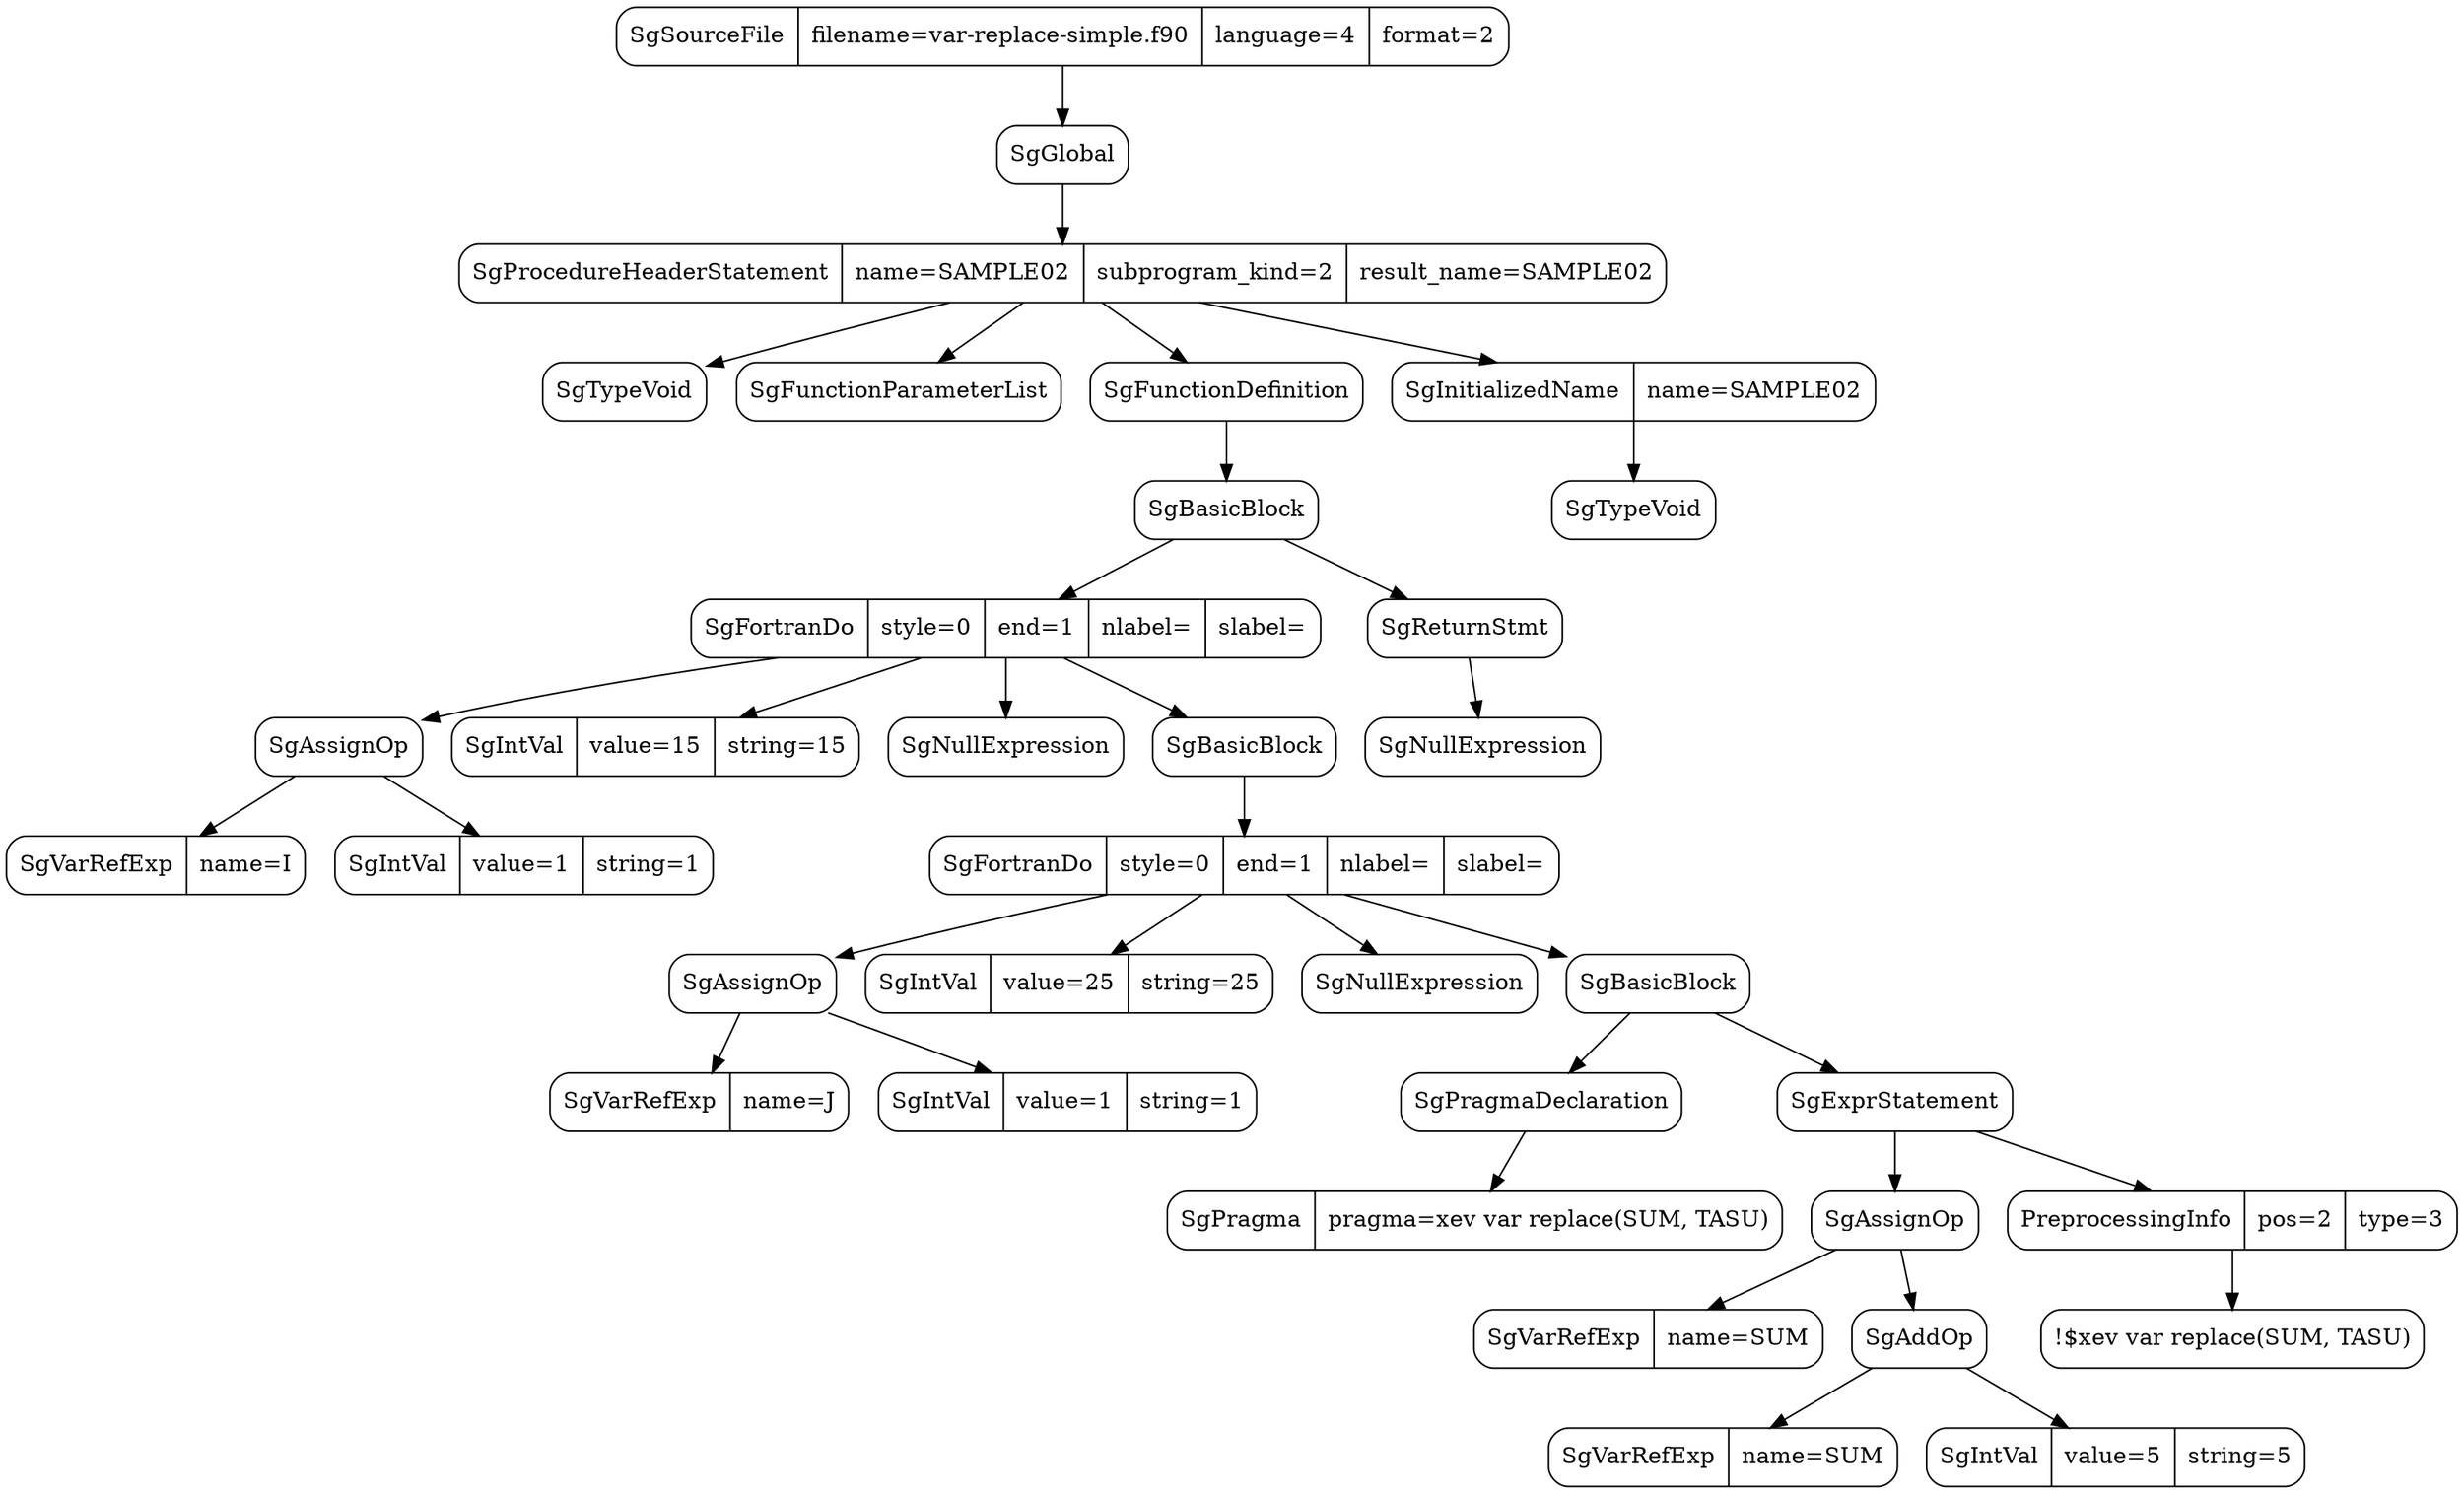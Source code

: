 digraph sample{
   idm1634013936 [label = "SgSourceFile|filename=var-replace-simple.f90|language=4|format=2", shape=record, style=rounded]; 
      idm1634013552 [label = "SgGlobal", shape=record, style=rounded]; idm1634013936 -> idm1634013552; 
      idm1634014064 [label = "SgProcedureHeaderStatement|name=SAMPLE02|subprogram_kind=2|result_name=SAMPLE02", shape=record, style=rounded]; idm1634013552 -> idm1634014064; 
      idm1634015984 [label = "SgTypeVoid", shape=record, style=rounded]; idm1634014064 -> idm1634015984; 
      idm1634016752 [label = "SgFunctionParameterList", shape=record, style=rounded]; idm1634014064 -> idm1634016752; 
      idm1634017520 [label = "SgFunctionDefinition", shape=record, style=rounded]; idm1634014064 -> idm1634017520; 
      idm1634018544 [label = "SgBasicBlock", shape=record, style=rounded]; idm1634017520 -> idm1634018544; 
      idm1634013296 [label = "SgFortranDo|style=0|end=1|nlabel=|slabel=", shape=record, style=rounded]; idm1634018544 -> idm1634013296; 
      idm1634012528 [label = "SgAssignOp", shape=record, style=rounded]; idm1634013296 -> idm1634012528; 
      idm1634012272 [label = "SgVarRefExp|name=I", shape=record, style=rounded]; idm1634012528 -> idm1634012272; 
      idm1634011888 [label = "SgIntVal|value=1|string=1", shape=record, style=rounded]; idm1634012528 -> idm1634011888; 
      idm1634011248 [label = "SgIntVal|value=15|string=15", shape=record, style=rounded]; idm1634013296 -> idm1634011248; 
      idm1634010736 [label = "SgNullExpression", shape=record, style=rounded]; idm1634013296 -> idm1634010736; 
      idm1634024176 [label = "SgBasicBlock", shape=record, style=rounded]; idm1634013296 -> idm1634024176; 
      idm1634025456 [label = "SgFortranDo|style=0|end=1|nlabel=|slabel=", shape=record, style=rounded]; idm1634024176 -> idm1634025456; 
      idm1634023664 [label = "SgAssignOp", shape=record, style=rounded]; idm1634025456 -> idm1634023664; 
      idm1634024304 [label = "SgVarRefExp|name=J", shape=record, style=rounded]; idm1634023664 -> idm1634024304; 
      idm1634025200 [label = "SgIntVal|value=1|string=1", shape=record, style=rounded]; idm1634023664 -> idm1634025200; 
      idm1634027888 [label = "SgIntVal|value=25|string=25", shape=record, style=rounded]; idm1634025456 -> idm1634027888; 
      idm1634029936 [label = "SgNullExpression", shape=record, style=rounded]; idm1634025456 -> idm1634029936; 
      idm1634030448 [label = "SgBasicBlock", shape=record, style=rounded]; idm1634025456 -> idm1634030448; 
      idm1633921200 [label = "SgPragmaDeclaration", shape=record, style=rounded]; idm1634030448 -> idm1633921200; 
      idm1633920944 [label = "SgPragma|pragma=xev var replace(SUM, TASU)", shape=record, style=rounded]; idm1633921200 -> idm1633920944; 
      idm1633920432 [label = "SgExprStatement", shape=record, style=rounded]; idm1634030448 -> idm1633920432; 
      idm1633920176 [label = "SgAssignOp", shape=record, style=rounded]; idm1633920432 -> idm1633920176; 
      idm1633919920 [label = "SgVarRefExp|name=SUM", shape=record, style=rounded]; idm1633920176 -> idm1633919920; 
      idm1633919536 [label = "SgAddOp", shape=record, style=rounded]; idm1633920176 -> idm1633919536; 
      idm1633919280 [label = "SgVarRefExp|name=SUM", shape=record, style=rounded]; idm1633919536 -> idm1633919280; 
      idm1633918896 [label = "SgIntVal|value=5|string=5", shape=record, style=rounded]; idm1633919536 -> idm1633918896; 
      idm1633918128 [label = "PreprocessingInfo|pos=2|type=3", shape=record, style=rounded]; idm1633920432 -> idm1633918128; 
      idm1633917744_text [label = "!$xev var replace(SUM, TASU)", shape=box, fillcolor=white, style="rounded,filled"]; idm1633918128 -> idm1633917744_text; 
      idm1633916848 [label = "SgReturnStmt", shape=record, style=rounded]; idm1634018544 -> idm1633916848; 
      idm1633916592 [label = "SgNullExpression", shape=record, style=rounded]; idm1633916848 -> idm1633916592; 
      idm1633915952 [label = "SgInitializedName|name=SAMPLE02", shape=record, style=rounded]; idm1634014064 -> idm1633915952; 
      idm1633915568 [label = "SgTypeVoid", shape=record, style=rounded]; idm1633915952 -> idm1633915568; 
      }